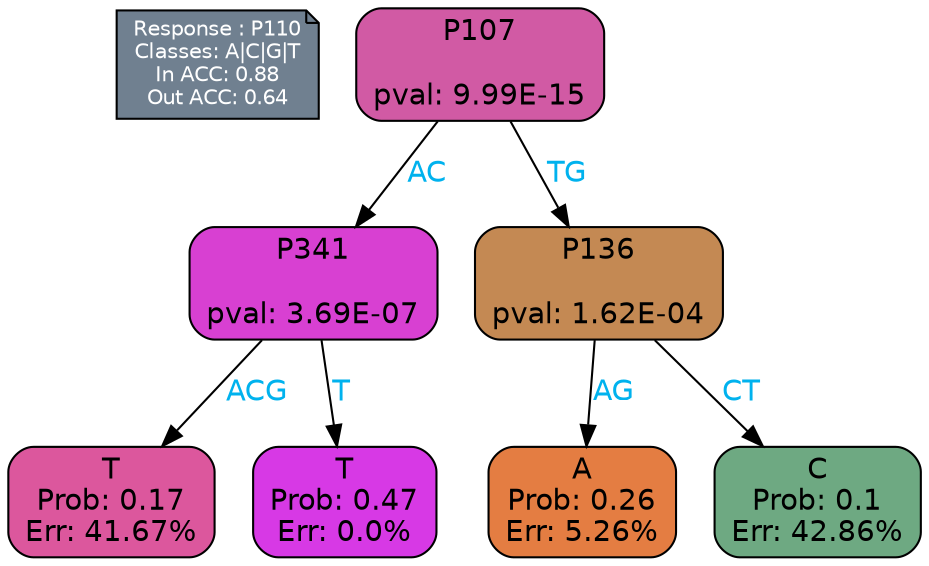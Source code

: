 digraph Tree {
node [shape=box, style="filled, rounded", color="black", fontname=helvetica] ;
graph [ranksep=equally, splines=polylines, bgcolor=transparent, dpi=600] ;
edge [fontname=helvetica] ;
LEGEND [label="Response : P110
Classes: A|C|G|T
In ACC: 0.88
Out ACC: 0.64
",shape=note,align=left,style=filled,fillcolor="slategray",fontcolor="white",fontsize=10];1 [label="P107

pval: 9.99E-15", fillcolor="#d15aa4"] ;
2 [label="P341

pval: 3.69E-07", fillcolor="#d840d2"] ;
3 [label="T
Prob: 0.17
Err: 41.67%", fillcolor="#dc579d"] ;
4 [label="T
Prob: 0.47
Err: 0.0%", fillcolor="#d739e5"] ;
5 [label="P136

pval: 1.62E-04", fillcolor="#c48953"] ;
6 [label="A
Prob: 0.26
Err: 5.26%", fillcolor="#e47d42"] ;
7 [label="C
Prob: 0.1
Err: 42.86%", fillcolor="#6ea982"] ;
1 -> 2 [label="AC",fontcolor=deepskyblue2] ;
1 -> 5 [label="TG",fontcolor=deepskyblue2] ;
2 -> 3 [label="ACG",fontcolor=deepskyblue2] ;
2 -> 4 [label="T",fontcolor=deepskyblue2] ;
5 -> 6 [label="AG",fontcolor=deepskyblue2] ;
5 -> 7 [label="CT",fontcolor=deepskyblue2] ;
{rank = same; 3;4;6;7;}{rank = same; LEGEND;1;}}